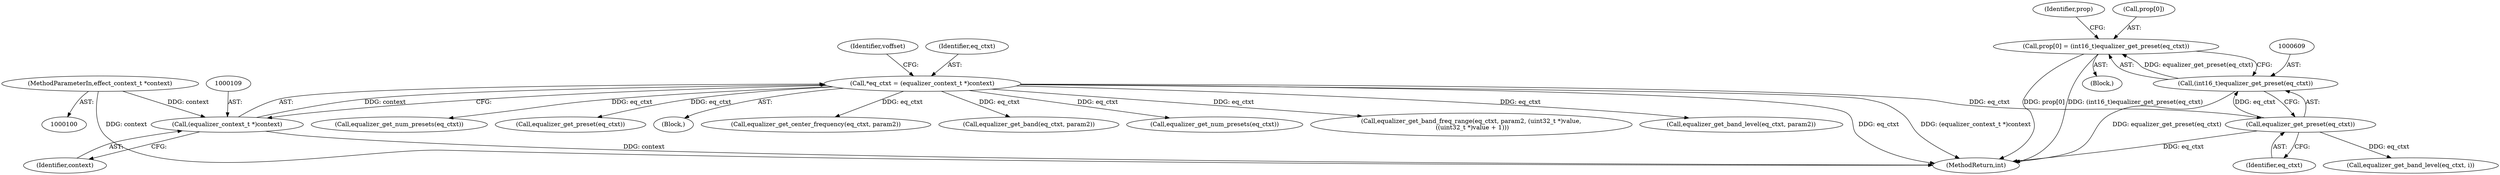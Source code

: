 digraph "0_Android_d72ea85c78a1a68bf99fd5804ad9784b4102fe57@array" {
"1000604" [label="(Call,prop[0] = (int16_t)equalizer_get_preset(eq_ctxt))"];
"1000608" [label="(Call,(int16_t)equalizer_get_preset(eq_ctxt))"];
"1000610" [label="(Call,equalizer_get_preset(eq_ctxt))"];
"1000106" [label="(Call,*eq_ctxt = (equalizer_context_t *)context)"];
"1000108" [label="(Call,(equalizer_context_t *)context)"];
"1000101" [label="(MethodParameterIn,effect_context_t *context)"];
"1000113" [label="(Identifier,voffset)"];
"1000438" [label="(Call,equalizer_get_center_frequency(eq_ctxt, param2))"];
"1000504" [label="(Call,equalizer_get_band(eq_ctxt, param2))"];
"1000604" [label="(Call,prop[0] = (int16_t)equalizer_get_preset(eq_ctxt))"];
"1000614" [label="(Identifier,prop)"];
"1000608" [label="(Call,(int16_t)equalizer_get_preset(eq_ctxt))"];
"1000610" [label="(Call,equalizer_get_preset(eq_ctxt))"];
"1000550" [label="(Call,equalizer_get_num_presets(eq_ctxt))"];
"1000611" [label="(Identifier,eq_ctxt)"];
"1000594" [label="(Block,)"];
"1000637" [label="(Call,equalizer_get_band_level(eq_ctxt, i))"];
"1000108" [label="(Call,(equalizer_context_t *)context)"];
"1000477" [label="(Call,equalizer_get_band_freq_range(eq_ctxt, param2, (uint32_t *)value,\n ((uint32_t *)value + 1)))"];
"1000394" [label="(Call,equalizer_get_band_level(eq_ctxt, param2))"];
"1000533" [label="(Call,equalizer_get_num_presets(eq_ctxt))"];
"1000519" [label="(Call,equalizer_get_preset(eq_ctxt))"];
"1000651" [label="(MethodReturn,int)"];
"1000106" [label="(Call,*eq_ctxt = (equalizer_context_t *)context)"];
"1000101" [label="(MethodParameterIn,effect_context_t *context)"];
"1000605" [label="(Call,prop[0])"];
"1000110" [label="(Identifier,context)"];
"1000107" [label="(Identifier,eq_ctxt)"];
"1000104" [label="(Block,)"];
"1000604" -> "1000594"  [label="AST: "];
"1000604" -> "1000608"  [label="CFG: "];
"1000605" -> "1000604"  [label="AST: "];
"1000608" -> "1000604"  [label="AST: "];
"1000614" -> "1000604"  [label="CFG: "];
"1000604" -> "1000651"  [label="DDG: (int16_t)equalizer_get_preset(eq_ctxt)"];
"1000604" -> "1000651"  [label="DDG: prop[0]"];
"1000608" -> "1000604"  [label="DDG: equalizer_get_preset(eq_ctxt)"];
"1000608" -> "1000610"  [label="CFG: "];
"1000609" -> "1000608"  [label="AST: "];
"1000610" -> "1000608"  [label="AST: "];
"1000608" -> "1000651"  [label="DDG: equalizer_get_preset(eq_ctxt)"];
"1000610" -> "1000608"  [label="DDG: eq_ctxt"];
"1000610" -> "1000611"  [label="CFG: "];
"1000611" -> "1000610"  [label="AST: "];
"1000610" -> "1000651"  [label="DDG: eq_ctxt"];
"1000106" -> "1000610"  [label="DDG: eq_ctxt"];
"1000610" -> "1000637"  [label="DDG: eq_ctxt"];
"1000106" -> "1000104"  [label="AST: "];
"1000106" -> "1000108"  [label="CFG: "];
"1000107" -> "1000106"  [label="AST: "];
"1000108" -> "1000106"  [label="AST: "];
"1000113" -> "1000106"  [label="CFG: "];
"1000106" -> "1000651"  [label="DDG: (equalizer_context_t *)context"];
"1000106" -> "1000651"  [label="DDG: eq_ctxt"];
"1000108" -> "1000106"  [label="DDG: context"];
"1000106" -> "1000394"  [label="DDG: eq_ctxt"];
"1000106" -> "1000438"  [label="DDG: eq_ctxt"];
"1000106" -> "1000477"  [label="DDG: eq_ctxt"];
"1000106" -> "1000504"  [label="DDG: eq_ctxt"];
"1000106" -> "1000519"  [label="DDG: eq_ctxt"];
"1000106" -> "1000533"  [label="DDG: eq_ctxt"];
"1000106" -> "1000550"  [label="DDG: eq_ctxt"];
"1000108" -> "1000110"  [label="CFG: "];
"1000109" -> "1000108"  [label="AST: "];
"1000110" -> "1000108"  [label="AST: "];
"1000108" -> "1000651"  [label="DDG: context"];
"1000101" -> "1000108"  [label="DDG: context"];
"1000101" -> "1000100"  [label="AST: "];
"1000101" -> "1000651"  [label="DDG: context"];
}
